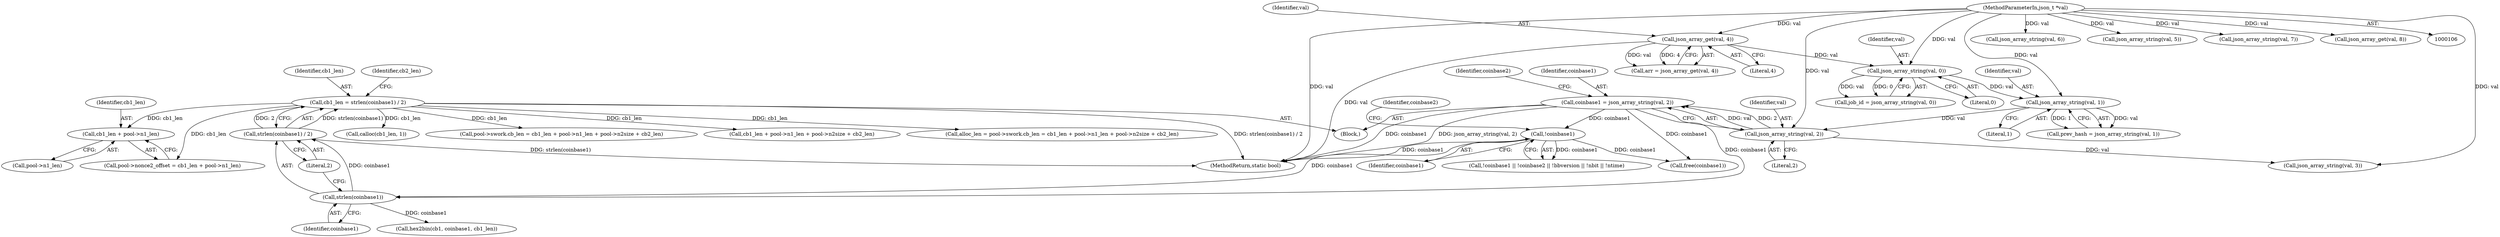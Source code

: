 digraph "0_sgminer_910c36089940e81fb85c65b8e63dcd2fac71470c@pointer" {
"1000352" [label="(Call,cb1_len + pool->n1_len)"];
"1000289" [label="(Call,cb1_len = strlen(coinbase1) / 2)"];
"1000291" [label="(Call,strlen(coinbase1) / 2)"];
"1000292" [label="(Call,strlen(coinbase1))"];
"1000158" [label="(Call,coinbase1 = json_array_string(val, 2))"];
"1000160" [label="(Call,json_array_string(val, 2))"];
"1000155" [label="(Call,json_array_string(val, 1))"];
"1000150" [label="(Call,json_array_string(val, 0))"];
"1000133" [label="(Call,json_array_get(val, 4))"];
"1000108" [label="(MethodParameterIn,json_t *val)"];
"1000197" [label="(Call,!coinbase1)"];
"1000598" [label="(Call,calloc(cb1_len, 1))"];
"1000135" [label="(Literal,4)"];
"1000201" [label="(Identifier,coinbase2)"];
"1000148" [label="(Call,job_id = json_array_string(val, 0))"];
"1000175" [label="(Call,json_array_string(val, 6))"];
"1000331" [label="(Call,pool->swork.cb_len = cb1_len + pool->n1_len + pool->n2size + cb2_len)"];
"1000109" [label="(Block,)"];
"1000196" [label="(Call,!coinbase1 || !coinbase2 || !bbversion || !nbit || !ntime)"];
"1000155" [label="(Call,json_array_string(val, 1))"];
"1000296" [label="(Identifier,cb2_len)"];
"1000294" [label="(Literal,2)"];
"1000293" [label="(Identifier,coinbase1)"];
"1000108" [label="(MethodParameterIn,json_t *val)"];
"1000170" [label="(Call,json_array_string(val, 5))"];
"1000152" [label="(Literal,0)"];
"1000159" [label="(Identifier,coinbase1)"];
"1000354" [label="(Call,pool->n1_len)"];
"1000353" [label="(Identifier,cb1_len)"];
"1000162" [label="(Literal,2)"];
"1000180" [label="(Call,json_array_string(val, 7))"];
"1000161" [label="(Identifier,val)"];
"1000348" [label="(Call,pool->nonce2_offset = cb1_len + pool->n1_len)"];
"1000151" [label="(Identifier,val)"];
"1000186" [label="(Call,json_array_get(val, 8))"];
"1000131" [label="(Call,arr = json_array_get(val, 4))"];
"1000337" [label="(Call,cb1_len + pool->n1_len + pool->n2size + cb2_len)"];
"1000153" [label="(Call,prev_hash = json_array_string(val, 1))"];
"1000150" [label="(Call,json_array_string(val, 0))"];
"1000289" [label="(Call,cb1_len = strlen(coinbase1) / 2)"];
"1000290" [label="(Identifier,cb1_len)"];
"1000608" [label="(Call,hex2bin(cb1, coinbase1, cb1_len))"];
"1000352" [label="(Call,cb1_len + pool->n1_len)"];
"1000329" [label="(Call,alloc_len = pool->swork.cb_len = cb1_len + pool->n1_len + pool->n2size + cb2_len)"];
"1000160" [label="(Call,json_array_string(val, 2))"];
"1000164" [label="(Identifier,coinbase2)"];
"1000292" [label="(Call,strlen(coinbase1))"];
"1000221" [label="(Call,free(coinbase1))"];
"1000291" [label="(Call,strlen(coinbase1) / 2)"];
"1000165" [label="(Call,json_array_string(val, 3))"];
"1000198" [label="(Identifier,coinbase1)"];
"1000156" [label="(Identifier,val)"];
"1000158" [label="(Call,coinbase1 = json_array_string(val, 2))"];
"1000133" [label="(Call,json_array_get(val, 4))"];
"1000759" [label="(MethodReturn,static bool)"];
"1000157" [label="(Literal,1)"];
"1000134" [label="(Identifier,val)"];
"1000197" [label="(Call,!coinbase1)"];
"1000352" -> "1000348"  [label="AST: "];
"1000352" -> "1000354"  [label="CFG: "];
"1000353" -> "1000352"  [label="AST: "];
"1000354" -> "1000352"  [label="AST: "];
"1000348" -> "1000352"  [label="CFG: "];
"1000289" -> "1000352"  [label="DDG: cb1_len"];
"1000289" -> "1000109"  [label="AST: "];
"1000289" -> "1000291"  [label="CFG: "];
"1000290" -> "1000289"  [label="AST: "];
"1000291" -> "1000289"  [label="AST: "];
"1000296" -> "1000289"  [label="CFG: "];
"1000289" -> "1000759"  [label="DDG: strlen(coinbase1) / 2"];
"1000291" -> "1000289"  [label="DDG: strlen(coinbase1)"];
"1000291" -> "1000289"  [label="DDG: 2"];
"1000289" -> "1000329"  [label="DDG: cb1_len"];
"1000289" -> "1000331"  [label="DDG: cb1_len"];
"1000289" -> "1000337"  [label="DDG: cb1_len"];
"1000289" -> "1000348"  [label="DDG: cb1_len"];
"1000289" -> "1000598"  [label="DDG: cb1_len"];
"1000291" -> "1000294"  [label="CFG: "];
"1000292" -> "1000291"  [label="AST: "];
"1000294" -> "1000291"  [label="AST: "];
"1000291" -> "1000759"  [label="DDG: strlen(coinbase1)"];
"1000292" -> "1000291"  [label="DDG: coinbase1"];
"1000292" -> "1000293"  [label="CFG: "];
"1000293" -> "1000292"  [label="AST: "];
"1000294" -> "1000292"  [label="CFG: "];
"1000158" -> "1000292"  [label="DDG: coinbase1"];
"1000197" -> "1000292"  [label="DDG: coinbase1"];
"1000292" -> "1000608"  [label="DDG: coinbase1"];
"1000158" -> "1000109"  [label="AST: "];
"1000158" -> "1000160"  [label="CFG: "];
"1000159" -> "1000158"  [label="AST: "];
"1000160" -> "1000158"  [label="AST: "];
"1000164" -> "1000158"  [label="CFG: "];
"1000158" -> "1000759"  [label="DDG: coinbase1"];
"1000158" -> "1000759"  [label="DDG: json_array_string(val, 2)"];
"1000160" -> "1000158"  [label="DDG: val"];
"1000160" -> "1000158"  [label="DDG: 2"];
"1000158" -> "1000197"  [label="DDG: coinbase1"];
"1000158" -> "1000221"  [label="DDG: coinbase1"];
"1000160" -> "1000162"  [label="CFG: "];
"1000161" -> "1000160"  [label="AST: "];
"1000162" -> "1000160"  [label="AST: "];
"1000155" -> "1000160"  [label="DDG: val"];
"1000108" -> "1000160"  [label="DDG: val"];
"1000160" -> "1000165"  [label="DDG: val"];
"1000155" -> "1000153"  [label="AST: "];
"1000155" -> "1000157"  [label="CFG: "];
"1000156" -> "1000155"  [label="AST: "];
"1000157" -> "1000155"  [label="AST: "];
"1000153" -> "1000155"  [label="CFG: "];
"1000155" -> "1000153"  [label="DDG: val"];
"1000155" -> "1000153"  [label="DDG: 1"];
"1000150" -> "1000155"  [label="DDG: val"];
"1000108" -> "1000155"  [label="DDG: val"];
"1000150" -> "1000148"  [label="AST: "];
"1000150" -> "1000152"  [label="CFG: "];
"1000151" -> "1000150"  [label="AST: "];
"1000152" -> "1000150"  [label="AST: "];
"1000148" -> "1000150"  [label="CFG: "];
"1000150" -> "1000148"  [label="DDG: val"];
"1000150" -> "1000148"  [label="DDG: 0"];
"1000133" -> "1000150"  [label="DDG: val"];
"1000108" -> "1000150"  [label="DDG: val"];
"1000133" -> "1000131"  [label="AST: "];
"1000133" -> "1000135"  [label="CFG: "];
"1000134" -> "1000133"  [label="AST: "];
"1000135" -> "1000133"  [label="AST: "];
"1000131" -> "1000133"  [label="CFG: "];
"1000133" -> "1000759"  [label="DDG: val"];
"1000133" -> "1000131"  [label="DDG: val"];
"1000133" -> "1000131"  [label="DDG: 4"];
"1000108" -> "1000133"  [label="DDG: val"];
"1000108" -> "1000106"  [label="AST: "];
"1000108" -> "1000759"  [label="DDG: val"];
"1000108" -> "1000165"  [label="DDG: val"];
"1000108" -> "1000170"  [label="DDG: val"];
"1000108" -> "1000175"  [label="DDG: val"];
"1000108" -> "1000180"  [label="DDG: val"];
"1000108" -> "1000186"  [label="DDG: val"];
"1000197" -> "1000196"  [label="AST: "];
"1000197" -> "1000198"  [label="CFG: "];
"1000198" -> "1000197"  [label="AST: "];
"1000201" -> "1000197"  [label="CFG: "];
"1000196" -> "1000197"  [label="CFG: "];
"1000197" -> "1000759"  [label="DDG: coinbase1"];
"1000197" -> "1000196"  [label="DDG: coinbase1"];
"1000197" -> "1000221"  [label="DDG: coinbase1"];
}
